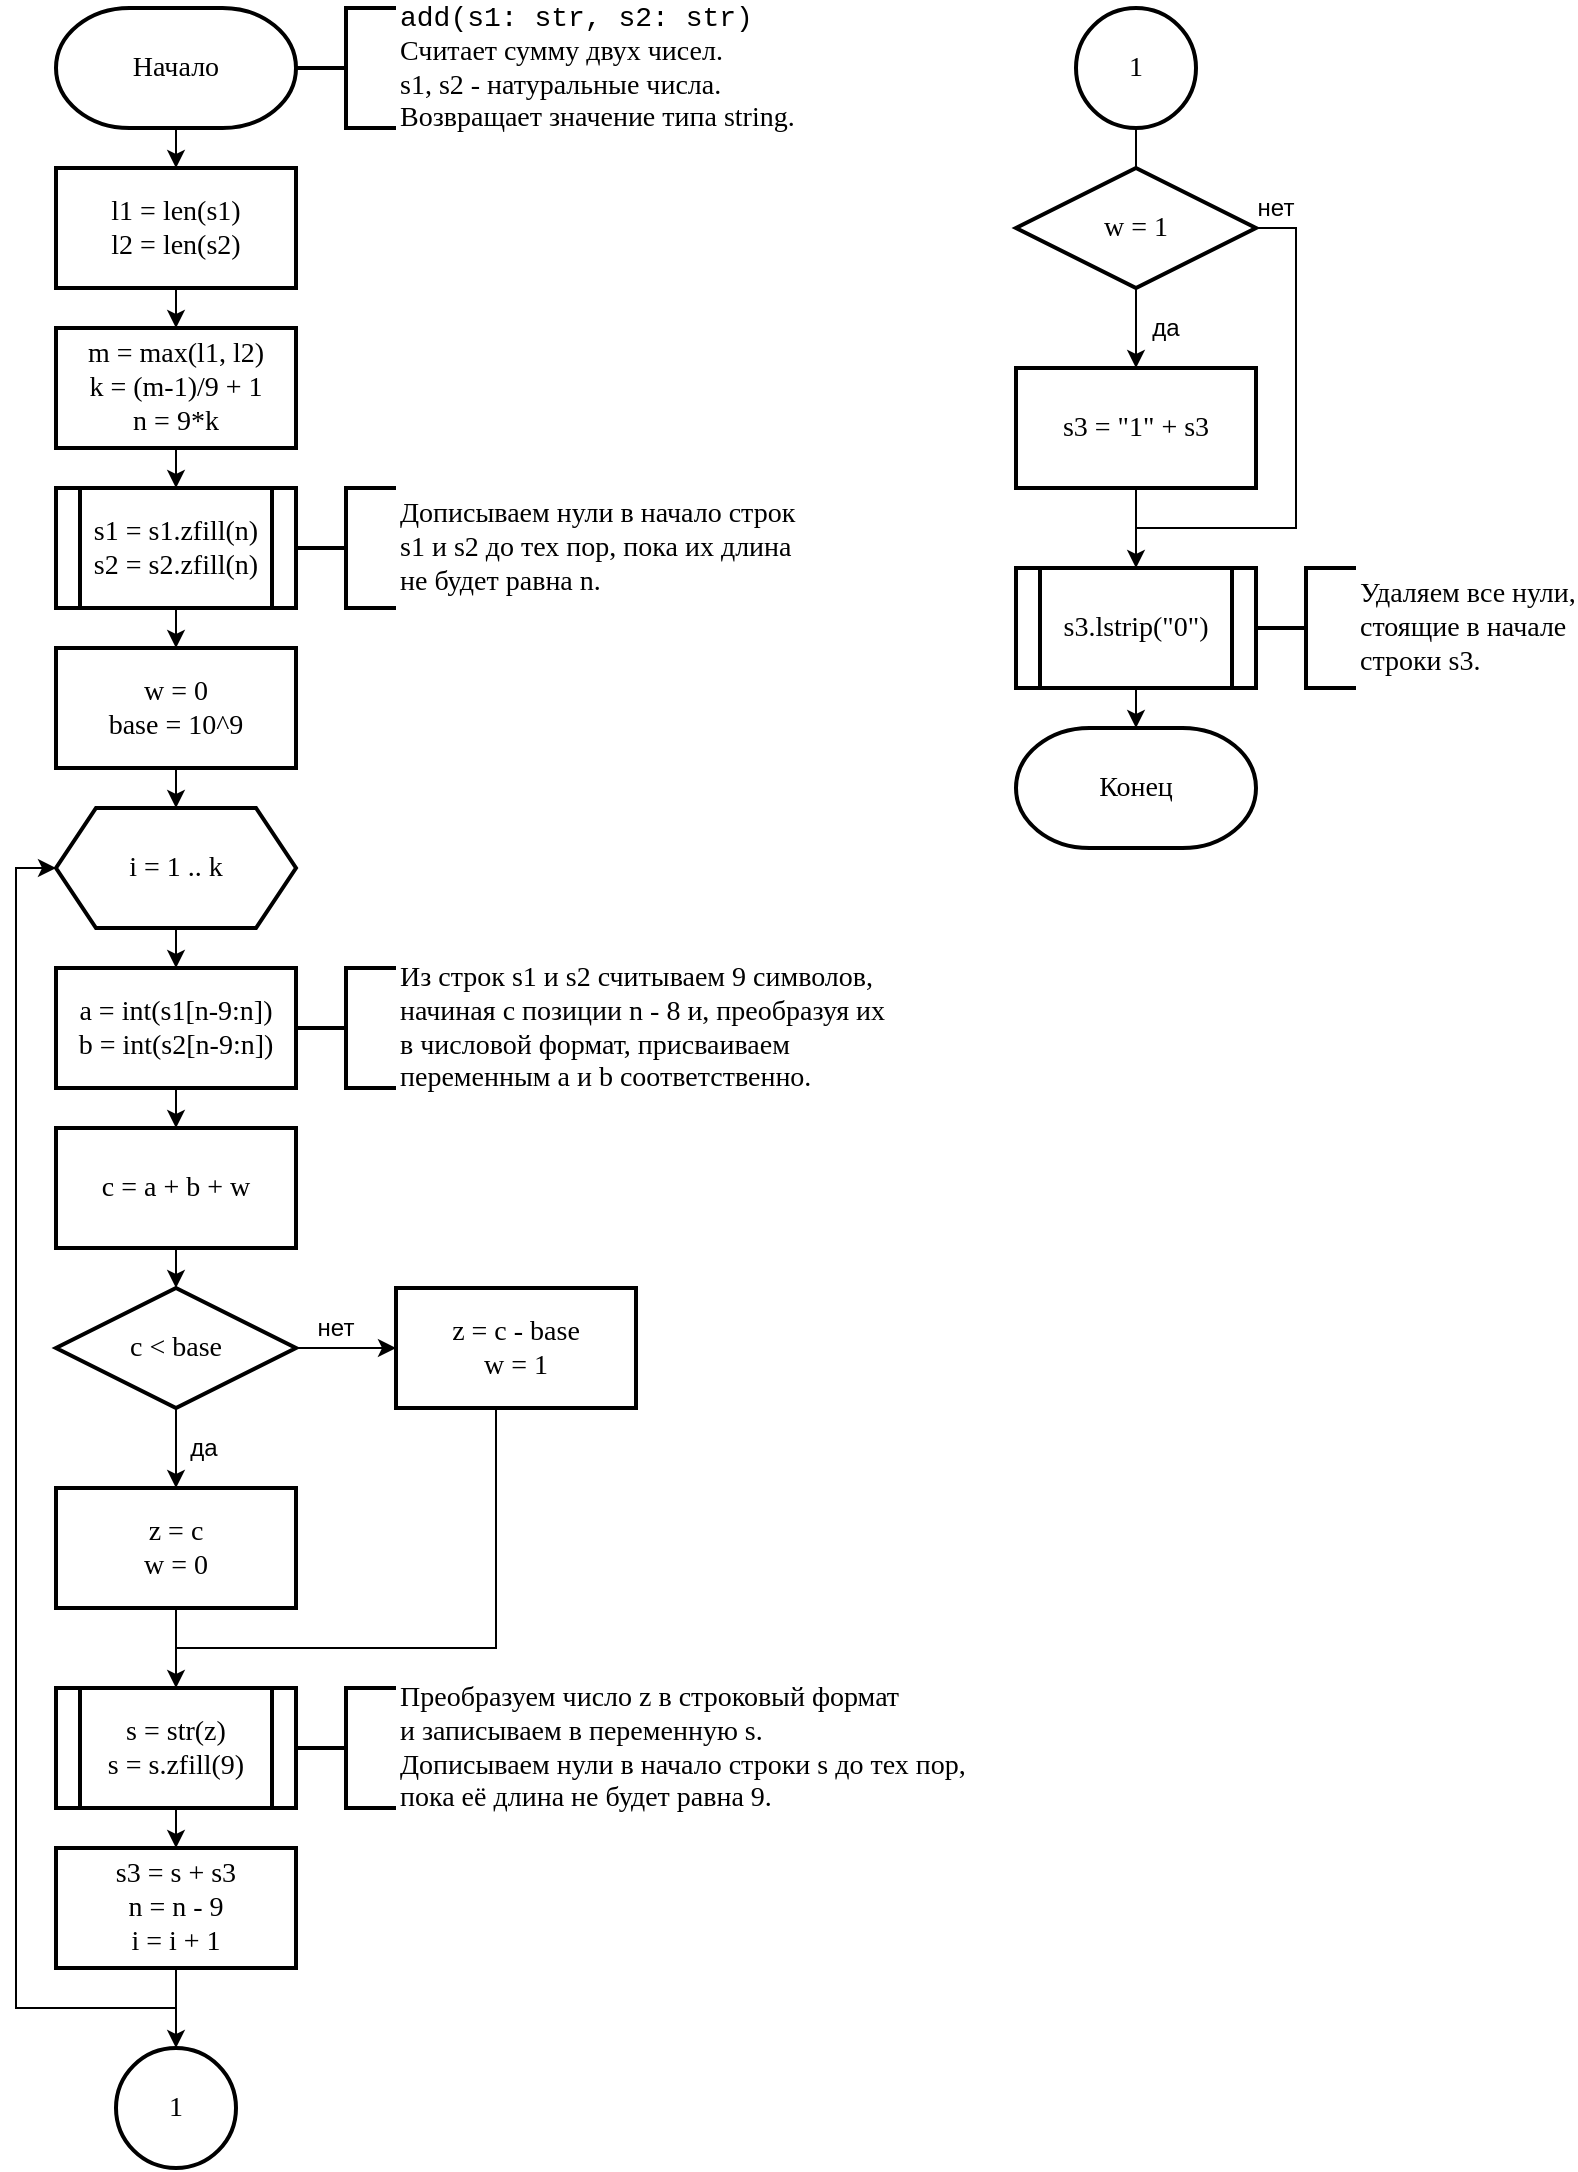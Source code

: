 <mxfile version="14.4.4"><diagram id="MlSowE7N2zOFGr-4BrM5" name="Page-1"><mxGraphModel dx="1422" dy="773" grid="1" gridSize="10" guides="1" tooltips="1" connect="1" arrows="1" fold="1" page="1" pageScale="1" pageWidth="827" pageHeight="1169" math="0" shadow="0"><root><mxCell id="0"/><mxCell id="1" parent="0"/><mxCell id="eOUjjm0YNrlzB128Bgmo-5" style="edgeStyle=orthogonalEdgeStyle;rounded=0;orthogonalLoop=1;jettySize=auto;html=1;exitX=0.5;exitY=1;exitDx=0;exitDy=0;exitPerimeter=0;entryX=0.5;entryY=0;entryDx=0;entryDy=0;fontFamily=Times New Roman;fontSize=14;" parent="1" source="eOUjjm0YNrlzB128Bgmo-1" target="eOUjjm0YNrlzB128Bgmo-3" edge="1"><mxGeometry relative="1" as="geometry"/></mxCell><mxCell id="eOUjjm0YNrlzB128Bgmo-1" value="Начало" style="strokeWidth=2;html=1;shape=mxgraph.flowchart.terminator;whiteSpace=wrap;fontSize=14;fontFamily=Times New Roman;" parent="1" vertex="1"><mxGeometry x="60" y="40" width="120" height="60" as="geometry"/></mxCell><mxCell id="eOUjjm0YNrlzB128Bgmo-7" style="edgeStyle=orthogonalEdgeStyle;rounded=0;orthogonalLoop=1;jettySize=auto;html=1;exitX=0.5;exitY=1;exitDx=0;exitDy=0;entryX=0.5;entryY=0;entryDx=0;entryDy=0;fontFamily=Times New Roman;fontSize=14;" parent="1" source="eOUjjm0YNrlzB128Bgmo-3" target="eOUjjm0YNrlzB128Bgmo-6" edge="1"><mxGeometry relative="1" as="geometry"/></mxCell><mxCell id="eOUjjm0YNrlzB128Bgmo-3" value="&lt;div&gt;l1 = len(s1)&lt;/div&gt;&lt;div&gt;l2 = len(s2)&lt;br&gt;&lt;/div&gt;" style="rounded=0;whiteSpace=wrap;html=1;absoluteArcSize=1;arcSize=14;strokeWidth=2;fontFamily=Times New Roman;fontSize=14;" parent="1" vertex="1"><mxGeometry x="60" y="120" width="120" height="60" as="geometry"/></mxCell><mxCell id="eOUjjm0YNrlzB128Bgmo-4" value="&lt;div&gt;&lt;font face=&quot;Courier New&quot;&gt;add(s1: str, s2: str)&lt;/font&gt;&lt;/div&gt;&lt;div&gt;Считает сумму двух чисел.&lt;/div&gt;&lt;div&gt;s1, s2 - натуральные числа.&lt;br&gt;&lt;/div&gt;&lt;div&gt;Возвращает значение типа string.&lt;br&gt;&lt;/div&gt;" style="strokeWidth=2;html=1;shape=mxgraph.flowchart.annotation_2;align=left;labelPosition=right;pointerEvents=1;fontFamily=Times New Roman;fontSize=14;" parent="1" vertex="1"><mxGeometry x="180" y="40" width="50" height="60" as="geometry"/></mxCell><mxCell id="eOUjjm0YNrlzB128Bgmo-9" style="edgeStyle=orthogonalEdgeStyle;rounded=0;orthogonalLoop=1;jettySize=auto;html=1;exitX=0.5;exitY=1;exitDx=0;exitDy=0;entryX=0.5;entryY=0;entryDx=0;entryDy=0;fontFamily=Times New Roman;fontSize=14;" parent="1" source="eOUjjm0YNrlzB128Bgmo-6" edge="1"><mxGeometry relative="1" as="geometry"><mxPoint x="120" y="280" as="targetPoint"/></mxGeometry></mxCell><mxCell id="eOUjjm0YNrlzB128Bgmo-6" value="&lt;div&gt;m = max(l1, l2)&lt;/div&gt;&lt;div&gt;k = (m-1)/9 + 1&lt;/div&gt;&lt;div&gt;n = 9*k&lt;br&gt;&lt;/div&gt;" style="rounded=0;whiteSpace=wrap;html=1;absoluteArcSize=1;arcSize=14;strokeWidth=2;fontFamily=Times New Roman;fontSize=14;" parent="1" vertex="1"><mxGeometry x="60" y="200" width="120" height="60" as="geometry"/></mxCell><mxCell id="eOUjjm0YNrlzB128Bgmo-13" style="edgeStyle=orthogonalEdgeStyle;rounded=0;orthogonalLoop=1;jettySize=auto;html=1;exitX=0.5;exitY=1;exitDx=0;exitDy=0;entryX=0.5;entryY=0;entryDx=0;entryDy=0;fontFamily=Times New Roman;fontSize=14;" parent="1" target="eOUjjm0YNrlzB128Bgmo-12" edge="1"><mxGeometry relative="1" as="geometry"><mxPoint x="120" y="340" as="sourcePoint"/></mxGeometry></mxCell><mxCell id="eOUjjm0YNrlzB128Bgmo-10" value="&lt;div&gt;Дописываем нули в начало строк&lt;/div&gt;&lt;div&gt;s1 и s2 до тех пор, пока их длина&lt;/div&gt;&lt;div&gt;не будет равна n.&lt;br&gt;&lt;/div&gt;" style="strokeWidth=2;html=1;shape=mxgraph.flowchart.annotation_2;align=left;labelPosition=right;pointerEvents=1;fontFamily=Times New Roman;fontSize=14;" parent="1" vertex="1"><mxGeometry x="180" y="280" width="50" height="60" as="geometry"/></mxCell><mxCell id="eOUjjm0YNrlzB128Bgmo-15" style="edgeStyle=orthogonalEdgeStyle;rounded=0;orthogonalLoop=1;jettySize=auto;html=1;exitX=0.5;exitY=1;exitDx=0;exitDy=0;entryX=0.5;entryY=0;entryDx=0;entryDy=0;fontFamily=Times New Roman;fontSize=14;" parent="1" source="eOUjjm0YNrlzB128Bgmo-12" target="eOUjjm0YNrlzB128Bgmo-14" edge="1"><mxGeometry relative="1" as="geometry"/></mxCell><mxCell id="eOUjjm0YNrlzB128Bgmo-12" value="&lt;div&gt;w = 0&lt;/div&gt;&lt;div&gt;base = 10^9&lt;br&gt;&lt;/div&gt;" style="rounded=0;whiteSpace=wrap;html=1;absoluteArcSize=1;arcSize=14;strokeWidth=2;fontFamily=Times New Roman;fontSize=14;" parent="1" vertex="1"><mxGeometry x="60" y="360" width="120" height="60" as="geometry"/></mxCell><mxCell id="eOUjjm0YNrlzB128Bgmo-17" style="edgeStyle=orthogonalEdgeStyle;rounded=0;orthogonalLoop=1;jettySize=auto;html=1;exitX=0.5;exitY=1;exitDx=0;exitDy=0;entryX=0.5;entryY=0;entryDx=0;entryDy=0;fontFamily=Times New Roman;fontSize=14;" parent="1" source="eOUjjm0YNrlzB128Bgmo-14" target="eOUjjm0YNrlzB128Bgmo-16" edge="1"><mxGeometry relative="1" as="geometry"/></mxCell><mxCell id="eOUjjm0YNrlzB128Bgmo-14" value="i = 1 .. k" style="shape=hexagon;perimeter=hexagonPerimeter2;whiteSpace=wrap;html=1;fixedSize=1;fontFamily=Times New Roman;fontSize=14;strokeWidth=2;" parent="1" vertex="1"><mxGeometry x="60" y="440" width="120" height="60" as="geometry"/></mxCell><mxCell id="eOUjjm0YNrlzB128Bgmo-19" style="edgeStyle=orthogonalEdgeStyle;rounded=0;orthogonalLoop=1;jettySize=auto;html=1;exitX=0.5;exitY=1;exitDx=0;exitDy=0;entryX=0.5;entryY=0;entryDx=0;entryDy=0;fontFamily=Times New Roman;fontSize=14;" parent="1" source="eOUjjm0YNrlzB128Bgmo-16" target="eOUjjm0YNrlzB128Bgmo-18" edge="1"><mxGeometry relative="1" as="geometry"/></mxCell><mxCell id="eOUjjm0YNrlzB128Bgmo-16" value="&lt;div&gt;a = int(s1[n-9:n])&lt;/div&gt;&lt;div&gt;b = int(s2[n-9:n])&lt;/div&gt;" style="rounded=0;whiteSpace=wrap;html=1;absoluteArcSize=1;arcSize=14;strokeWidth=2;fontFamily=Times New Roman;fontSize=14;" parent="1" vertex="1"><mxGeometry x="60" y="520" width="120" height="60" as="geometry"/></mxCell><mxCell id="eOUjjm0YNrlzB128Bgmo-39" style="edgeStyle=orthogonalEdgeStyle;rounded=0;orthogonalLoop=1;jettySize=auto;html=1;exitX=0.5;exitY=1;exitDx=0;exitDy=0;entryX=0.5;entryY=0;entryDx=0;entryDy=0;entryPerimeter=0;endArrow=classic;endFill=1;fontFamily=Times New Roman;fontSize=14;" parent="1" source="eOUjjm0YNrlzB128Bgmo-18" target="eOUjjm0YNrlzB128Bgmo-23" edge="1"><mxGeometry relative="1" as="geometry"/></mxCell><mxCell id="eOUjjm0YNrlzB128Bgmo-18" value="c = a + b + w" style="rounded=0;whiteSpace=wrap;html=1;absoluteArcSize=1;arcSize=14;strokeWidth=2;fontFamily=Times New Roman;fontSize=14;" parent="1" vertex="1"><mxGeometry x="60" y="600" width="120" height="60" as="geometry"/></mxCell><mxCell id="eOUjjm0YNrlzB128Bgmo-20" value="&lt;div&gt;Из строк s1 и s2 считываем 9 символов,&lt;/div&gt;&lt;div&gt;начиная с позиции n - 8 и, преобразуя их&lt;/div&gt;&lt;div&gt;в числовой формат, присваиваем&lt;/div&gt;&lt;div&gt;переменным a и b соответственно.&lt;br&gt;&lt;/div&gt;" style="strokeWidth=2;html=1;shape=mxgraph.flowchart.annotation_2;align=left;labelPosition=right;pointerEvents=1;fontFamily=Times New Roman;fontSize=14;" parent="1" vertex="1"><mxGeometry x="180" y="520" width="50" height="60" as="geometry"/></mxCell><mxCell id="eOUjjm0YNrlzB128Bgmo-25" value="" style="edgeStyle=orthogonalEdgeStyle;rounded=0;orthogonalLoop=1;jettySize=auto;html=1;exitX=0.5;exitY=1;exitDx=0;exitDy=0;exitPerimeter=0;entryX=0.5;entryY=0;entryDx=0;entryDy=0;fontFamily=Times New Roman;fontSize=14;" parent="1" source="eOUjjm0YNrlzB128Bgmo-23" target="eOUjjm0YNrlzB128Bgmo-24" edge="1"><mxGeometry relative="1" as="geometry"/></mxCell><mxCell id="eOUjjm0YNrlzB128Bgmo-31" value="&lt;div&gt;&lt;br&gt;&lt;/div&gt;" style="edgeStyle=orthogonalEdgeStyle;rounded=0;orthogonalLoop=1;jettySize=auto;html=1;exitX=1;exitY=0.5;exitDx=0;exitDy=0;exitPerimeter=0;entryX=0;entryY=0.5;entryDx=0;entryDy=0;fontFamily=Times New Roman;fontSize=14;" parent="1" source="eOUjjm0YNrlzB128Bgmo-23" target="eOUjjm0YNrlzB128Bgmo-26" edge="1"><mxGeometry relative="1" as="geometry"/></mxCell><mxCell id="eOUjjm0YNrlzB128Bgmo-23" value="c &amp;lt; base" style="strokeWidth=2;html=1;shape=mxgraph.flowchart.decision;whiteSpace=wrap;rounded=0;fontFamily=Times New Roman;fontSize=14;" parent="1" vertex="1"><mxGeometry x="60" y="680" width="120" height="60" as="geometry"/></mxCell><mxCell id="eOUjjm0YNrlzB128Bgmo-33" style="edgeStyle=orthogonalEdgeStyle;rounded=0;orthogonalLoop=1;jettySize=auto;html=1;exitX=0.5;exitY=1;exitDx=0;exitDy=0;entryX=0.5;entryY=0;entryDx=0;entryDy=0;fontFamily=Times New Roman;fontSize=14;" parent="1" source="eOUjjm0YNrlzB128Bgmo-24" edge="1"><mxGeometry relative="1" as="geometry"><mxPoint x="120" y="880" as="targetPoint"/></mxGeometry></mxCell><mxCell id="eOUjjm0YNrlzB128Bgmo-24" value="&lt;div&gt;z = c&lt;/div&gt;&lt;div&gt;w = 0&lt;br&gt;&lt;/div&gt;" style="rounded=0;whiteSpace=wrap;html=1;absoluteArcSize=1;arcSize=14;strokeWidth=2;fontFamily=Times New Roman;fontSize=14;" parent="1" vertex="1"><mxGeometry x="60" y="780" width="120" height="60" as="geometry"/></mxCell><mxCell id="eOUjjm0YNrlzB128Bgmo-35" style="edgeStyle=orthogonalEdgeStyle;rounded=0;orthogonalLoop=1;jettySize=auto;html=1;exitX=0.5;exitY=1;exitDx=0;exitDy=0;fontFamily=Times New Roman;fontSize=14;endArrow=none;endFill=0;" parent="1" source="eOUjjm0YNrlzB128Bgmo-26" edge="1"><mxGeometry relative="1" as="geometry"><mxPoint x="120" y="860" as="targetPoint"/><Array as="points"><mxPoint x="280" y="860"/></Array></mxGeometry></mxCell><mxCell id="eOUjjm0YNrlzB128Bgmo-26" value="&lt;div&gt;z = c - base&lt;/div&gt;&lt;div&gt;w = 1&lt;br&gt;&lt;/div&gt;" style="rounded=0;whiteSpace=wrap;html=1;absoluteArcSize=1;arcSize=14;strokeWidth=2;fontFamily=Times New Roman;fontSize=14;" parent="1" vertex="1"><mxGeometry x="230" y="680" width="120" height="60" as="geometry"/></mxCell><mxCell id="eOUjjm0YNrlzB128Bgmo-37" style="edgeStyle=orthogonalEdgeStyle;rounded=0;orthogonalLoop=1;jettySize=auto;html=1;exitX=0.5;exitY=1;exitDx=0;exitDy=0;entryX=0.5;entryY=0;entryDx=0;entryDy=0;endArrow=classic;endFill=1;fontFamily=Times New Roman;fontSize=14;" parent="1" target="eOUjjm0YNrlzB128Bgmo-36" edge="1"><mxGeometry relative="1" as="geometry"><mxPoint x="120" y="940" as="sourcePoint"/></mxGeometry></mxCell><mxCell id="eOUjjm0YNrlzB128Bgmo-40" style="edgeStyle=orthogonalEdgeStyle;rounded=0;orthogonalLoop=1;jettySize=auto;html=1;exitX=0.5;exitY=1;exitDx=0;exitDy=0;entryX=0;entryY=0.5;entryDx=0;entryDy=0;endArrow=classic;endFill=1;fontFamily=Times New Roman;fontSize=14;" parent="1" source="eOUjjm0YNrlzB128Bgmo-36" target="eOUjjm0YNrlzB128Bgmo-14" edge="1"><mxGeometry relative="1" as="geometry"/></mxCell><mxCell id="eOUjjm0YNrlzB128Bgmo-42" style="edgeStyle=orthogonalEdgeStyle;rounded=0;orthogonalLoop=1;jettySize=auto;html=1;exitX=0.5;exitY=1;exitDx=0;exitDy=0;entryX=0.5;entryY=0;entryDx=0;entryDy=0;entryPerimeter=0;endArrow=classic;endFill=1;fontFamily=Times New Roman;fontSize=14;" parent="1" source="eOUjjm0YNrlzB128Bgmo-36" edge="1"><mxGeometry relative="1" as="geometry"><mxPoint x="120" y="1060" as="targetPoint"/></mxGeometry></mxCell><mxCell id="eOUjjm0YNrlzB128Bgmo-36" value="&lt;div&gt;s3 = s + s3&lt;/div&gt;&lt;div&gt;n = n - 9&lt;/div&gt;&lt;div&gt;i = i + 1&lt;br&gt;&lt;/div&gt;" style="rounded=0;whiteSpace=wrap;html=1;absoluteArcSize=1;arcSize=14;strokeWidth=2;fontFamily=Times New Roman;fontSize=14;" parent="1" vertex="1"><mxGeometry x="60" y="960" width="120" height="60" as="geometry"/></mxCell><mxCell id="eOUjjm0YNrlzB128Bgmo-43" value="1" style="ellipse;whiteSpace=wrap;html=1;aspect=fixed;rounded=0;strokeWidth=2;fontFamily=Times New Roman;fontSize=14;" parent="1" vertex="1"><mxGeometry x="90" y="1060" width="60" height="60" as="geometry"/></mxCell><mxCell id="eOUjjm0YNrlzB128Bgmo-56" style="edgeStyle=orthogonalEdgeStyle;rounded=0;orthogonalLoop=1;jettySize=auto;html=1;exitX=0.5;exitY=1;exitDx=0;exitDy=0;entryX=0.5;entryY=0;entryDx=0;entryDy=0;entryPerimeter=0;endArrow=none;endFill=0;fontFamily=Times New Roman;fontSize=14;" parent="1" source="eOUjjm0YNrlzB128Bgmo-44" target="eOUjjm0YNrlzB128Bgmo-45" edge="1"><mxGeometry relative="1" as="geometry"/></mxCell><mxCell id="eOUjjm0YNrlzB128Bgmo-44" value="1" style="ellipse;whiteSpace=wrap;html=1;aspect=fixed;rounded=0;strokeWidth=2;fontFamily=Times New Roman;fontSize=14;" parent="1" vertex="1"><mxGeometry x="570" y="40" width="60" height="60" as="geometry"/></mxCell><mxCell id="eOUjjm0YNrlzB128Bgmo-48" value="" style="edgeStyle=orthogonalEdgeStyle;rounded=0;orthogonalLoop=1;jettySize=auto;html=1;exitX=0.5;exitY=1;exitDx=0;exitDy=0;exitPerimeter=0;entryX=0.5;entryY=0;entryDx=0;entryDy=0;endArrow=classic;endFill=1;fontFamily=Times New Roman;fontSize=14;" parent="1" source="eOUjjm0YNrlzB128Bgmo-45" target="eOUjjm0YNrlzB128Bgmo-46" edge="1"><mxGeometry relative="1" as="geometry"/></mxCell><mxCell id="eOUjjm0YNrlzB128Bgmo-66" style="edgeStyle=orthogonalEdgeStyle;rounded=0;orthogonalLoop=1;jettySize=auto;html=1;exitX=1;exitY=0.5;exitDx=0;exitDy=0;exitPerimeter=0;endArrow=none;endFill=0;fontFamily=Times New Roman;fontSize=14;" parent="1" source="eOUjjm0YNrlzB128Bgmo-45" edge="1"><mxGeometry relative="1" as="geometry"><mxPoint x="600" y="300" as="targetPoint"/><Array as="points"><mxPoint x="680" y="150"/><mxPoint x="680" y="300"/></Array></mxGeometry></mxCell><mxCell id="eOUjjm0YNrlzB128Bgmo-45" value="w = 1" style="strokeWidth=2;html=1;shape=mxgraph.flowchart.decision;whiteSpace=wrap;rounded=0;fontFamily=Times New Roman;fontSize=14;" parent="1" vertex="1"><mxGeometry x="540" y="120" width="120" height="60" as="geometry"/></mxCell><mxCell id="eOUjjm0YNrlzB128Bgmo-55" style="edgeStyle=orthogonalEdgeStyle;rounded=0;orthogonalLoop=1;jettySize=auto;html=1;exitX=0.5;exitY=1;exitDx=0;exitDy=0;entryX=0.5;entryY=0;entryDx=0;entryDy=0;endArrow=classic;endFill=1;fontFamily=Times New Roman;fontSize=14;" parent="1" source="eOUjjm0YNrlzB128Bgmo-46" target="eOUjjm0YNrlzB128Bgmo-54" edge="1"><mxGeometry relative="1" as="geometry"/></mxCell><mxCell id="eOUjjm0YNrlzB128Bgmo-46" value="s3 = &quot;1&quot; + s3" style="rounded=0;whiteSpace=wrap;html=1;absoluteArcSize=1;arcSize=14;strokeWidth=2;fontFamily=Times New Roman;fontSize=14;" parent="1" vertex="1"><mxGeometry x="540" y="220" width="120" height="60" as="geometry"/></mxCell><mxCell id="eOUjjm0YNrlzB128Bgmo-52" value="&lt;div&gt;s1 = s1.zfill(n)&lt;/div&gt;&lt;div&gt;s2 = s2.zfill(n)&lt;/div&gt;" style="shape=process;whiteSpace=wrap;html=1;backgroundOutline=1;rounded=0;strokeWidth=2;fontFamily=Times New Roman;fontSize=14;" parent="1" vertex="1"><mxGeometry x="60" y="280" width="120" height="60" as="geometry"/></mxCell><mxCell id="eOUjjm0YNrlzB128Bgmo-53" value="&lt;div&gt;s = str(z)&lt;/div&gt;&lt;div&gt;s = s.zfill(9)&lt;br&gt;&lt;/div&gt;" style="shape=process;whiteSpace=wrap;html=1;backgroundOutline=1;rounded=0;strokeWidth=2;fontFamily=Times New Roman;fontSize=14;" parent="1" vertex="1"><mxGeometry x="60" y="880" width="120" height="60" as="geometry"/></mxCell><mxCell id="eOUjjm0YNrlzB128Bgmo-60" style="edgeStyle=orthogonalEdgeStyle;rounded=0;orthogonalLoop=1;jettySize=auto;html=1;exitX=0.5;exitY=1;exitDx=0;exitDy=0;entryX=0.5;entryY=0;entryDx=0;entryDy=0;entryPerimeter=0;endArrow=classic;endFill=1;fontFamily=Times New Roman;fontSize=14;" parent="1" source="eOUjjm0YNrlzB128Bgmo-54" target="eOUjjm0YNrlzB128Bgmo-59" edge="1"><mxGeometry relative="1" as="geometry"/></mxCell><mxCell id="eOUjjm0YNrlzB128Bgmo-54" value="s3.lstrip(&quot;0&quot;)" style="shape=process;whiteSpace=wrap;html=1;backgroundOutline=1;rounded=0;strokeWidth=2;fontFamily=Times New Roman;fontSize=14;" parent="1" vertex="1"><mxGeometry x="540" y="320" width="120" height="60" as="geometry"/></mxCell><mxCell id="eOUjjm0YNrlzB128Bgmo-57" value="&lt;div&gt;Удаляем все нули,&lt;/div&gt;&lt;div&gt;стоящие в начале&lt;/div&gt;&lt;div&gt;строки s3.&lt;br&gt;&lt;/div&gt;" style="strokeWidth=2;html=1;shape=mxgraph.flowchart.annotation_2;align=left;labelPosition=right;pointerEvents=1;fontFamily=Times New Roman;fontSize=14;" parent="1" vertex="1"><mxGeometry x="660" y="320" width="50" height="60" as="geometry"/></mxCell><mxCell id="eOUjjm0YNrlzB128Bgmo-59" value="Конец" style="strokeWidth=2;html=1;shape=mxgraph.flowchart.terminator;whiteSpace=wrap;fontSize=14;fontFamily=Times New Roman;" parent="1" vertex="1"><mxGeometry x="540" y="400" width="120" height="60" as="geometry"/></mxCell><mxCell id="eOUjjm0YNrlzB128Bgmo-62" value="да" style="text;html=1;strokeColor=none;fillColor=none;align=center;verticalAlign=middle;whiteSpace=wrap;rounded=0;" parent="1" vertex="1"><mxGeometry x="124" y="750" width="20" height="20" as="geometry"/></mxCell><mxCell id="eOUjjm0YNrlzB128Bgmo-63" value="нет" style="text;html=1;strokeColor=none;fillColor=none;align=center;verticalAlign=middle;whiteSpace=wrap;rounded=0;" parent="1" vertex="1"><mxGeometry x="190" y="690" width="20" height="20" as="geometry"/></mxCell><mxCell id="eOUjjm0YNrlzB128Bgmo-64" value="да" style="text;html=1;strokeColor=none;fillColor=none;align=center;verticalAlign=middle;whiteSpace=wrap;rounded=0;" parent="1" vertex="1"><mxGeometry x="605" y="190" width="20" height="20" as="geometry"/></mxCell><mxCell id="eOUjjm0YNrlzB128Bgmo-65" value="&lt;div&gt;Преобразуем число z в строковый формат&lt;/div&gt;&lt;div&gt;и записываем в переменную s.&lt;br&gt;&lt;/div&gt;&lt;div&gt;Дописываем нули в начало строки s до тех пор,&lt;/div&gt;&lt;div&gt;пока её длина не будет равна 9.&lt;br&gt;&lt;/div&gt;" style="strokeWidth=2;html=1;shape=mxgraph.flowchart.annotation_2;align=left;labelPosition=right;pointerEvents=1;fontFamily=Times New Roman;fontSize=14;" parent="1" vertex="1"><mxGeometry x="180" y="880" width="50" height="60" as="geometry"/></mxCell><mxCell id="eOUjjm0YNrlzB128Bgmo-67" value="нет" style="text;html=1;strokeColor=none;fillColor=none;align=center;verticalAlign=middle;whiteSpace=wrap;rounded=0;" parent="1" vertex="1"><mxGeometry x="660" y="130" width="20" height="20" as="geometry"/></mxCell></root></mxGraphModel></diagram></mxfile>